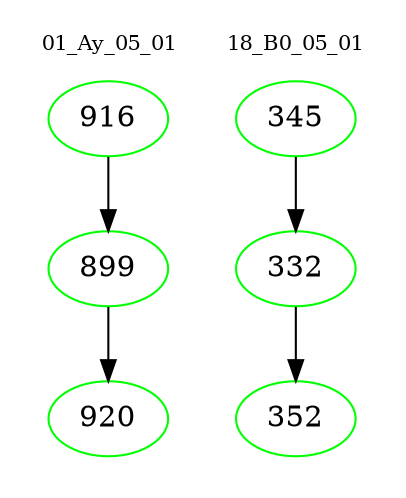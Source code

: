 digraph{
subgraph cluster_0 {
color = white
label = "01_Ay_05_01";
fontsize=10;
T0_916 [label="916", color="green"]
T0_916 -> T0_899 [color="black"]
T0_899 [label="899", color="green"]
T0_899 -> T0_920 [color="black"]
T0_920 [label="920", color="green"]
}
subgraph cluster_1 {
color = white
label = "18_B0_05_01";
fontsize=10;
T1_345 [label="345", color="green"]
T1_345 -> T1_332 [color="black"]
T1_332 [label="332", color="green"]
T1_332 -> T1_352 [color="black"]
T1_352 [label="352", color="green"]
}
}
